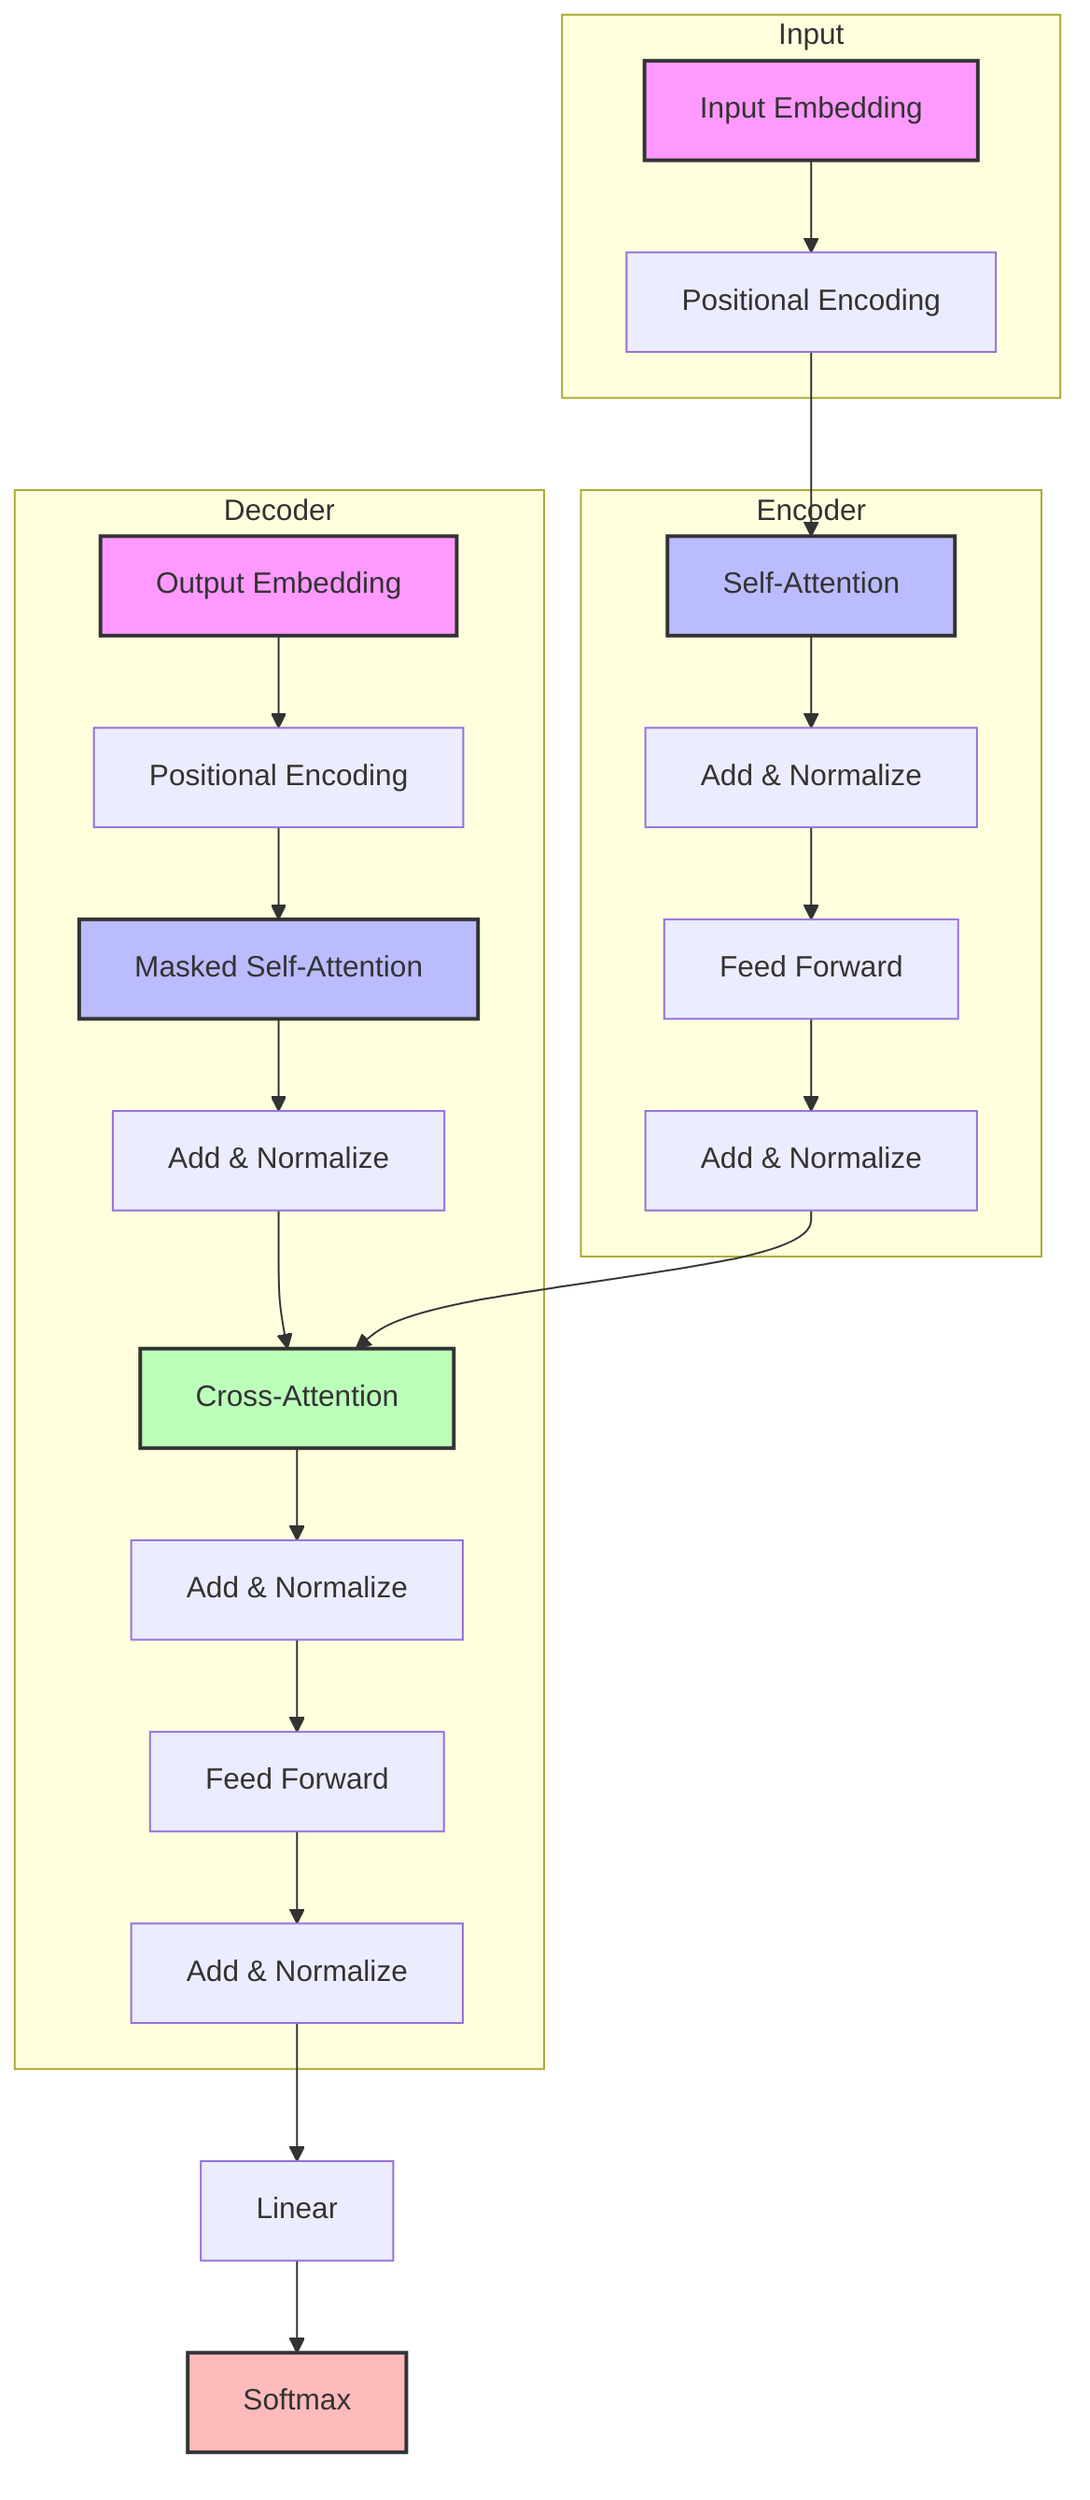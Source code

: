 graph TD
    subgraph Input
        A[Input Embedding] --> B[Positional Encoding]
    end
    
    subgraph Encoder
        B --> C[Self-Attention]
        C --> D[Add & Normalize]
        D --> E[Feed Forward]
        E --> F[Add & Normalize]
    end
    
    subgraph Decoder
        G[Output Embedding] --> H[Positional Encoding]
        H --> I[Masked Self-Attention]
        I --> J[Add & Normalize]
        J --> K[Cross-Attention]
        K --> L[Add & Normalize]
        L --> M[Feed Forward]
        M --> N[Add & Normalize]
    end
    
    F --> K
    N --> O[Linear]
    O --> P[Softmax]
    
    style A fill:#f9f,stroke:#333,stroke-width:2px
    style G fill:#f9f,stroke:#333,stroke-width:2px
    style C fill:#bbf,stroke:#333,stroke-width:2px
    style I fill:#bbf,stroke:#333,stroke-width:2px
    style K fill:#bfb,stroke:#333,stroke-width:2px
    style P fill:#fbb,stroke:#333,stroke-width:2px